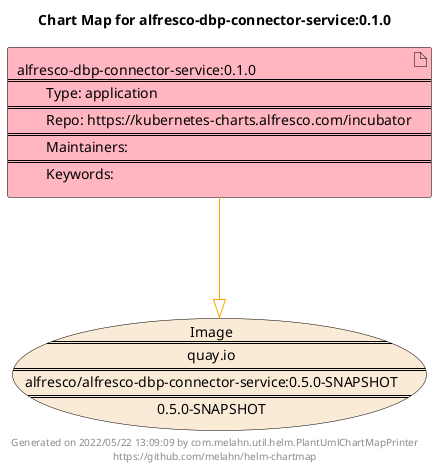 @startuml
skinparam linetype ortho
skinparam backgroundColor white
skinparam usecaseBorderColor black
skinparam usecaseArrowColor LightSlateGray
skinparam artifactBorderColor black
skinparam artifactArrowColor LightSlateGray

title Chart Map for alfresco-dbp-connector-service:0.1.0

'There is one referenced Helm Chart
artifact "alfresco-dbp-connector-service:0.1.0\n====\n\tType: application\n====\n\tRepo: https://kubernetes-charts.alfresco.com/incubator\n====\n\tMaintainers: \n====\n\tKeywords: " as alfresco_dbp_connector_service_0_1_0 #LightPink

'There is one referenced Docker Image
usecase "Image\n====\nquay.io\n====\nalfresco/alfresco-dbp-connector-service:0.5.0-SNAPSHOT\n====\n0.5.0-SNAPSHOT" as quay_io_alfresco_alfresco_dbp_connector_service_0_5_0_SNAPSHOT #AntiqueWhite

'Chart Dependencies
alfresco_dbp_connector_service_0_1_0--[#orange]-|>quay_io_alfresco_alfresco_dbp_connector_service_0_5_0_SNAPSHOT

center footer Generated on 2022/05/22 13:09:09 by com.melahn.util.helm.PlantUmlChartMapPrinter\nhttps://github.com/melahn/helm-chartmap
@enduml
